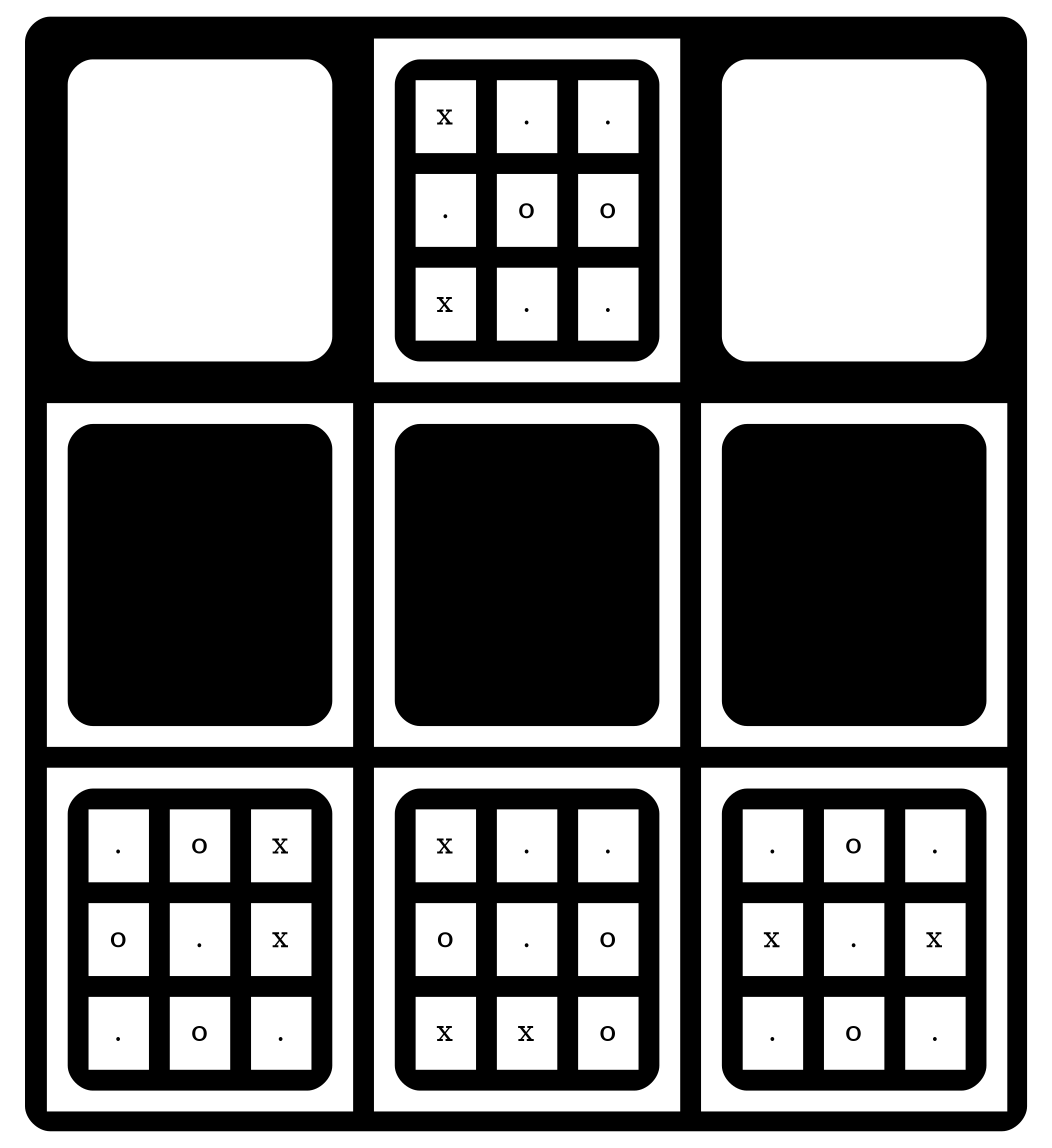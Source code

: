 digraph  {
	a0 [shape=none label=<<TABLE border="0" cellspacing="10" cellpadding="10" style="rounded" bgcolor="black">
	<TR>
	<TD bgcolor="black">
		<TABLE border="0" cellspacing="10" cellpadding="10" style="rounded" bgcolor="white">
			<TR>
			<TD bgcolor="white">&nbsp;</TD>
			<TD bgcolor="white">&nbsp;</TD>
			<TD bgcolor="white">&nbsp;</TD>
			</TR>
			<TR>
			<TD bgcolor="white">&nbsp;</TD>
			<TD bgcolor="white">&nbsp;</TD>
			<TD bgcolor="white">&nbsp;</TD>
			</TR>
			<TR>
			<TD bgcolor="white">&nbsp;</TD>
			<TD bgcolor="white">&nbsp;</TD>
			<TD bgcolor="white">&nbsp;</TD>
			</TR>
		</TABLE>
	</TD>

	<TD bgcolor="white">
		<TABLE border="0" cellspacing="10" cellpadding="10" style="rounded" bgcolor="black">
			<TR>
			<TD bgcolor="white">x</TD>
			<TD bgcolor="white">.</TD>
			<TD bgcolor="white">.</TD>
			</TR>
			<TR>
			<TD bgcolor="white">.</TD>
			<TD bgcolor="white">o</TD>
			<TD bgcolor="white">o</TD>
			</TR>
			<TR>
			<TD bgcolor="white">x</TD>
			<TD bgcolor="white">.</TD>
			<TD bgcolor="white">.</TD>
			</TR>
		</TABLE>
	</TD>

	<TD bgcolor="black">
		<TABLE border="0" cellspacing="10" cellpadding="10" style="rounded" bgcolor="white">
			<TR>
			<TD bgcolor="white">&nbsp;</TD>
			<TD bgcolor="white">&nbsp;</TD>
			<TD bgcolor="white">&nbsp;</TD>
			</TR>
			<TR>
			<TD bgcolor="white">&nbsp;</TD>
			<TD bgcolor="white">&nbsp;</TD>
			<TD bgcolor="white">&nbsp;</TD>
			</TR>
			<TR>
			<TD bgcolor="white">&nbsp;</TD>
			<TD bgcolor="white">&nbsp;</TD>
			<TD bgcolor="white">&nbsp;</TD>
			</TR>
		</TABLE>
	</TD>

	</TR>
	<TR>
	<TD bgcolor="white">
		<TABLE border="0" cellspacing="10" cellpadding="10" style="rounded" bgcolor="black">
			<TR>
			<TD bgcolor="black">&nbsp;</TD>
			<TD bgcolor="black">&nbsp;</TD>
			<TD bgcolor="black">&nbsp;</TD>
			</TR>
			<TR>
			<TD bgcolor="black">&nbsp;</TD>
			<TD bgcolor="black">&nbsp;</TD>
			<TD bgcolor="black">&nbsp;</TD>
			</TR>
			<TR>
			<TD bgcolor="black">&nbsp;</TD>
			<TD bgcolor="black">&nbsp;</TD>
			<TD bgcolor="black">&nbsp;</TD>
			</TR>
		</TABLE>
	</TD>

	<TD bgcolor="white">
		<TABLE border="0" cellspacing="10" cellpadding="10" style="rounded" bgcolor="black">
			<TR>
			<TD bgcolor="black">&nbsp;</TD>
			<TD bgcolor="black">&nbsp;</TD>
			<TD bgcolor="black">&nbsp;</TD>
			</TR>
			<TR>
			<TD bgcolor="black">&nbsp;</TD>
			<TD bgcolor="black">&nbsp;</TD>
			<TD bgcolor="black">&nbsp;</TD>
			</TR>
			<TR>
			<TD bgcolor="black">&nbsp;</TD>
			<TD bgcolor="black">&nbsp;</TD>
			<TD bgcolor="black">&nbsp;</TD>
			</TR>
		</TABLE>
	</TD>

	<TD bgcolor="white">
		<TABLE border="0" cellspacing="10" cellpadding="10" style="rounded" bgcolor="black">
			<TR>
			<TD bgcolor="black">&nbsp;</TD>
			<TD bgcolor="black">&nbsp;</TD>
			<TD bgcolor="black">&nbsp;</TD>
			</TR>
			<TR>
			<TD bgcolor="black">&nbsp;</TD>
			<TD bgcolor="black">&nbsp;</TD>
			<TD bgcolor="black">&nbsp;</TD>
			</TR>
			<TR>
			<TD bgcolor="black">&nbsp;</TD>
			<TD bgcolor="black">&nbsp;</TD>
			<TD bgcolor="black">&nbsp;</TD>
			</TR>
		</TABLE>
	</TD>

	</TR>
	<TR>
	<TD bgcolor="white">
		<TABLE border="0" cellspacing="10" cellpadding="10" style="rounded" bgcolor="black">
			<TR>
			<TD bgcolor="white">.</TD>
			<TD bgcolor="white">o</TD>
			<TD bgcolor="white">x</TD>
			</TR>
			<TR>
			<TD bgcolor="white">o</TD>
			<TD bgcolor="white">.</TD>
			<TD bgcolor="white">x</TD>
			</TR>
			<TR>
			<TD bgcolor="white">.</TD>
			<TD bgcolor="white">o</TD>
			<TD bgcolor="white">.</TD>
			</TR>
		</TABLE>
	</TD>

	<TD bgcolor="white">
		<TABLE border="0" cellspacing="10" cellpadding="10" style="rounded" bgcolor="black">
			<TR>
			<TD bgcolor="white">x</TD>
			<TD bgcolor="white">.</TD>
			<TD bgcolor="white">.</TD>
			</TR>
			<TR>
			<TD bgcolor="white">o</TD>
			<TD bgcolor="white">.</TD>
			<TD bgcolor="white">o</TD>
			</TR>
			<TR>
			<TD bgcolor="white">x</TD>
			<TD bgcolor="white">x</TD>
			<TD bgcolor="white">o</TD>
			</TR>
		</TABLE>
	</TD>

	<TD bgcolor="white">
		<TABLE border="0" cellspacing="10" cellpadding="10" style="rounded" bgcolor="black">
			<TR>
			<TD bgcolor="white">.</TD>
			<TD bgcolor="white">o</TD>
			<TD bgcolor="white">.</TD>
			</TR>
			<TR>
			<TD bgcolor="white">x</TD>
			<TD bgcolor="white">.</TD>
			<TD bgcolor="white">x</TD>
			</TR>
			<TR>
			<TD bgcolor="white">.</TD>
			<TD bgcolor="white">o</TD>
			<TD bgcolor="white">.</TD>
			</TR>
		</TABLE>
	</TD>

	</TR>
	</TABLE>
	>];
}
